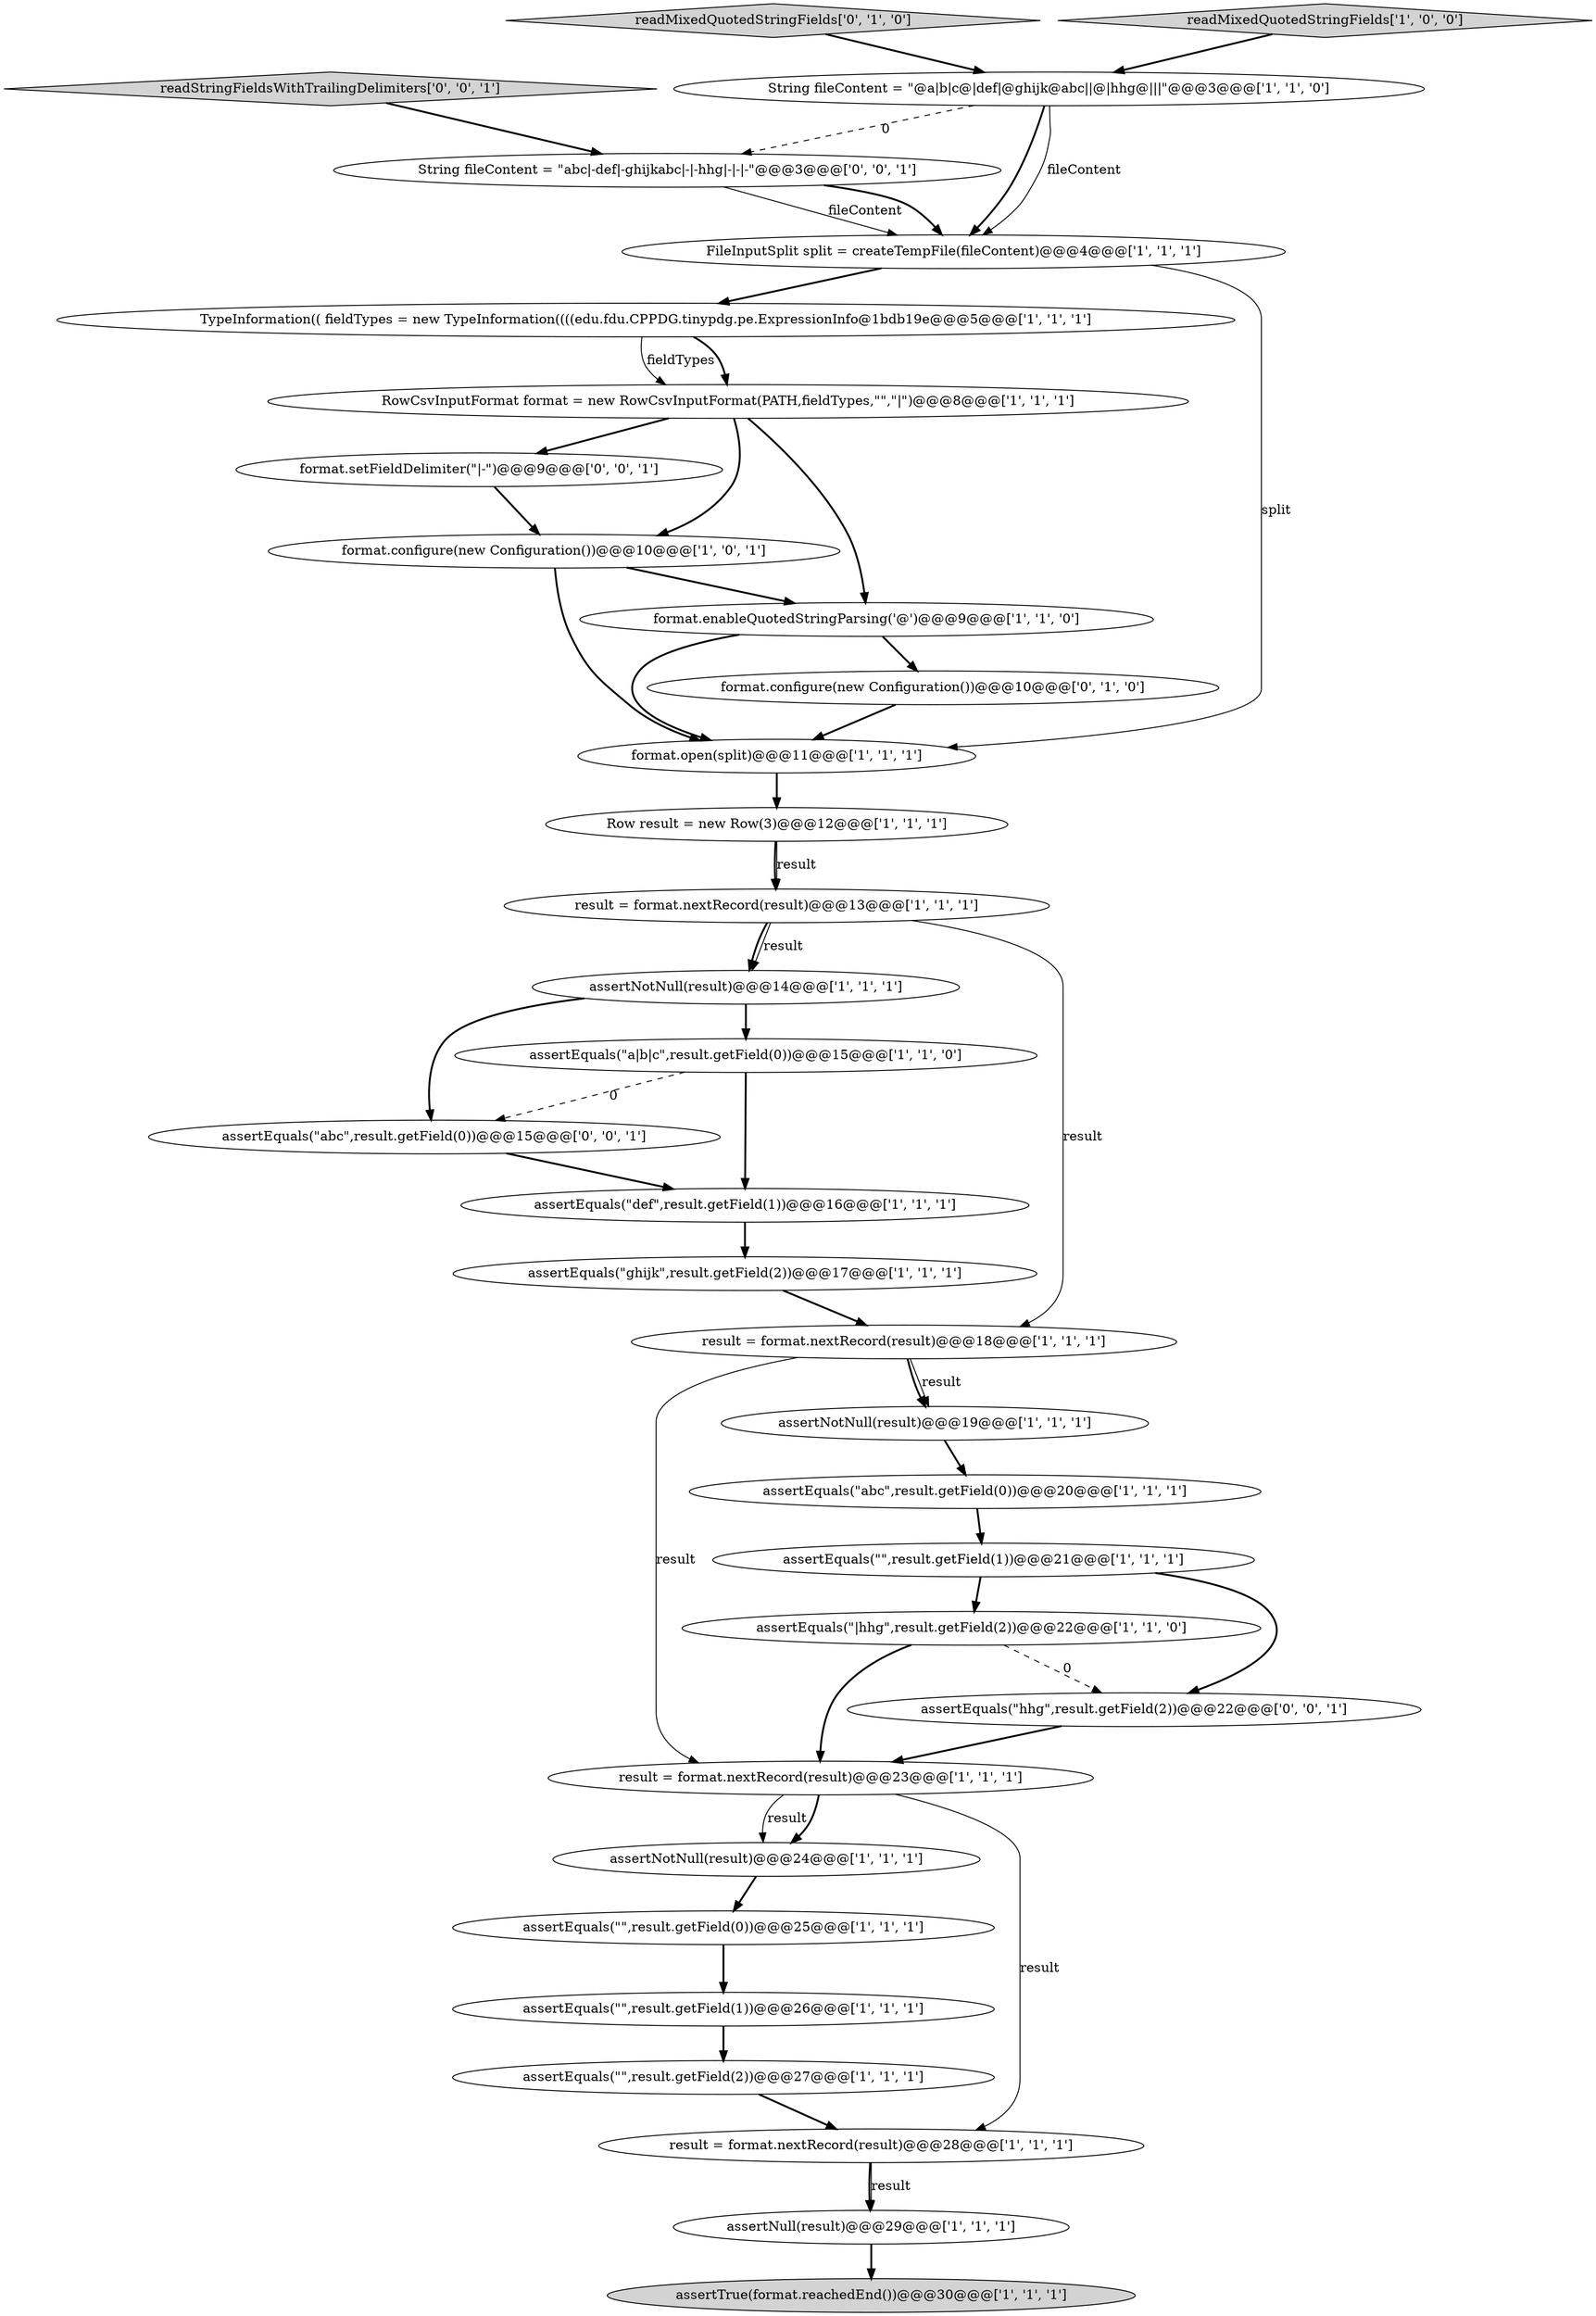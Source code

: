 digraph {
23 [style = filled, label = "String fileContent = \"@a|b|c@|def|@ghijk@abc||@|hhg@|||\"@@@3@@@['1', '1', '0']", fillcolor = white, shape = ellipse image = "AAA0AAABBB1BBB"];
26 [style = filled, label = "assertEquals(\"\",result.getField(2))@@@27@@@['1', '1', '1']", fillcolor = white, shape = ellipse image = "AAA0AAABBB1BBB"];
2 [style = filled, label = "assertNotNull(result)@@@14@@@['1', '1', '1']", fillcolor = white, shape = ellipse image = "AAA0AAABBB1BBB"];
24 [style = filled, label = "assertEquals(\"ghijk\",result.getField(2))@@@17@@@['1', '1', '1']", fillcolor = white, shape = ellipse image = "AAA0AAABBB1BBB"];
30 [style = filled, label = "format.setFieldDelimiter(\"|-\")@@@9@@@['0', '0', '1']", fillcolor = white, shape = ellipse image = "AAA0AAABBB3BBB"];
1 [style = filled, label = "assertNotNull(result)@@@24@@@['1', '1', '1']", fillcolor = white, shape = ellipse image = "AAA0AAABBB1BBB"];
25 [style = filled, label = "Row result = new Row(3)@@@12@@@['1', '1', '1']", fillcolor = white, shape = ellipse image = "AAA0AAABBB1BBB"];
32 [style = filled, label = "readStringFieldsWithTrailingDelimiters['0', '0', '1']", fillcolor = lightgray, shape = diamond image = "AAA0AAABBB3BBB"];
12 [style = filled, label = "FileInputSplit split = createTempFile(fileContent)@@@4@@@['1', '1', '1']", fillcolor = white, shape = ellipse image = "AAA0AAABBB1BBB"];
22 [style = filled, label = "assertEquals(\"\",result.getField(1))@@@26@@@['1', '1', '1']", fillcolor = white, shape = ellipse image = "AAA0AAABBB1BBB"];
33 [style = filled, label = "String fileContent = \"abc|-def|-ghijkabc|-|-hhg|-|-|-\"@@@3@@@['0', '0', '1']", fillcolor = white, shape = ellipse image = "AAA0AAABBB3BBB"];
9 [style = filled, label = "TypeInformation(( fieldTypes = new TypeInformation((((edu.fdu.CPPDG.tinypdg.pe.ExpressionInfo@1bdb19e@@@5@@@['1', '1', '1']", fillcolor = white, shape = ellipse image = "AAA0AAABBB1BBB"];
28 [style = filled, label = "readMixedQuotedStringFields['0', '1', '0']", fillcolor = lightgray, shape = diamond image = "AAA0AAABBB2BBB"];
14 [style = filled, label = "result = format.nextRecord(result)@@@23@@@['1', '1', '1']", fillcolor = white, shape = ellipse image = "AAA0AAABBB1BBB"];
19 [style = filled, label = "result = format.nextRecord(result)@@@13@@@['1', '1', '1']", fillcolor = white, shape = ellipse image = "AAA0AAABBB1BBB"];
0 [style = filled, label = "format.open(split)@@@11@@@['1', '1', '1']", fillcolor = white, shape = ellipse image = "AAA0AAABBB1BBB"];
18 [style = filled, label = "assertNotNull(result)@@@19@@@['1', '1', '1']", fillcolor = white, shape = ellipse image = "AAA0AAABBB1BBB"];
29 [style = filled, label = "assertEquals(\"abc\",result.getField(0))@@@15@@@['0', '0', '1']", fillcolor = white, shape = ellipse image = "AAA0AAABBB3BBB"];
3 [style = filled, label = "assertNull(result)@@@29@@@['1', '1', '1']", fillcolor = white, shape = ellipse image = "AAA0AAABBB1BBB"];
4 [style = filled, label = "assertEquals(\"def\",result.getField(1))@@@16@@@['1', '1', '1']", fillcolor = white, shape = ellipse image = "AAA0AAABBB1BBB"];
5 [style = filled, label = "RowCsvInputFormat format = new RowCsvInputFormat(PATH,fieldTypes,\"\",\"|\")@@@8@@@['1', '1', '1']", fillcolor = white, shape = ellipse image = "AAA0AAABBB1BBB"];
8 [style = filled, label = "format.configure(new Configuration())@@@10@@@['1', '0', '1']", fillcolor = white, shape = ellipse image = "AAA0AAABBB1BBB"];
6 [style = filled, label = "assertEquals(\"|hhg\",result.getField(2))@@@22@@@['1', '1', '0']", fillcolor = white, shape = ellipse image = "AAA0AAABBB1BBB"];
21 [style = filled, label = "result = format.nextRecord(result)@@@18@@@['1', '1', '1']", fillcolor = white, shape = ellipse image = "AAA0AAABBB1BBB"];
31 [style = filled, label = "assertEquals(\"hhg\",result.getField(2))@@@22@@@['0', '0', '1']", fillcolor = white, shape = ellipse image = "AAA0AAABBB3BBB"];
10 [style = filled, label = "assertEquals(\"abc\",result.getField(0))@@@20@@@['1', '1', '1']", fillcolor = white, shape = ellipse image = "AAA0AAABBB1BBB"];
20 [style = filled, label = "format.enableQuotedStringParsing('@')@@@9@@@['1', '1', '0']", fillcolor = white, shape = ellipse image = "AAA0AAABBB1BBB"];
27 [style = filled, label = "format.configure(new Configuration())@@@10@@@['0', '1', '0']", fillcolor = white, shape = ellipse image = "AAA1AAABBB2BBB"];
17 [style = filled, label = "assertEquals(\"\",result.getField(0))@@@25@@@['1', '1', '1']", fillcolor = white, shape = ellipse image = "AAA0AAABBB1BBB"];
13 [style = filled, label = "assertEquals(\"a|b|c\",result.getField(0))@@@15@@@['1', '1', '0']", fillcolor = white, shape = ellipse image = "AAA0AAABBB1BBB"];
7 [style = filled, label = "readMixedQuotedStringFields['1', '0', '0']", fillcolor = lightgray, shape = diamond image = "AAA0AAABBB1BBB"];
16 [style = filled, label = "assertEquals(\"\",result.getField(1))@@@21@@@['1', '1', '1']", fillcolor = white, shape = ellipse image = "AAA0AAABBB1BBB"];
15 [style = filled, label = "assertTrue(format.reachedEnd())@@@30@@@['1', '1', '1']", fillcolor = lightgray, shape = ellipse image = "AAA0AAABBB1BBB"];
11 [style = filled, label = "result = format.nextRecord(result)@@@28@@@['1', '1', '1']", fillcolor = white, shape = ellipse image = "AAA0AAABBB1BBB"];
24->21 [style = bold, label=""];
10->16 [style = bold, label=""];
7->23 [style = bold, label=""];
11->3 [style = bold, label=""];
20->27 [style = bold, label=""];
6->31 [style = dashed, label="0"];
5->8 [style = bold, label=""];
13->4 [style = bold, label=""];
8->0 [style = bold, label=""];
2->13 [style = bold, label=""];
25->19 [style = bold, label=""];
27->0 [style = bold, label=""];
14->11 [style = solid, label="result"];
33->12 [style = solid, label="fileContent"];
29->4 [style = bold, label=""];
28->23 [style = bold, label=""];
9->5 [style = solid, label="fieldTypes"];
0->25 [style = bold, label=""];
21->14 [style = solid, label="result"];
23->33 [style = dashed, label="0"];
14->1 [style = solid, label="result"];
14->1 [style = bold, label=""];
12->9 [style = bold, label=""];
4->24 [style = bold, label=""];
12->0 [style = solid, label="split"];
19->21 [style = solid, label="result"];
6->14 [style = bold, label=""];
22->26 [style = bold, label=""];
2->29 [style = bold, label=""];
11->3 [style = solid, label="result"];
23->12 [style = bold, label=""];
21->18 [style = bold, label=""];
26->11 [style = bold, label=""];
5->30 [style = bold, label=""];
18->10 [style = bold, label=""];
1->17 [style = bold, label=""];
5->20 [style = bold, label=""];
16->6 [style = bold, label=""];
21->18 [style = solid, label="result"];
13->29 [style = dashed, label="0"];
3->15 [style = bold, label=""];
16->31 [style = bold, label=""];
17->22 [style = bold, label=""];
19->2 [style = bold, label=""];
23->12 [style = solid, label="fileContent"];
30->8 [style = bold, label=""];
20->0 [style = bold, label=""];
32->33 [style = bold, label=""];
25->19 [style = solid, label="result"];
9->5 [style = bold, label=""];
31->14 [style = bold, label=""];
8->20 [style = bold, label=""];
33->12 [style = bold, label=""];
19->2 [style = solid, label="result"];
}

